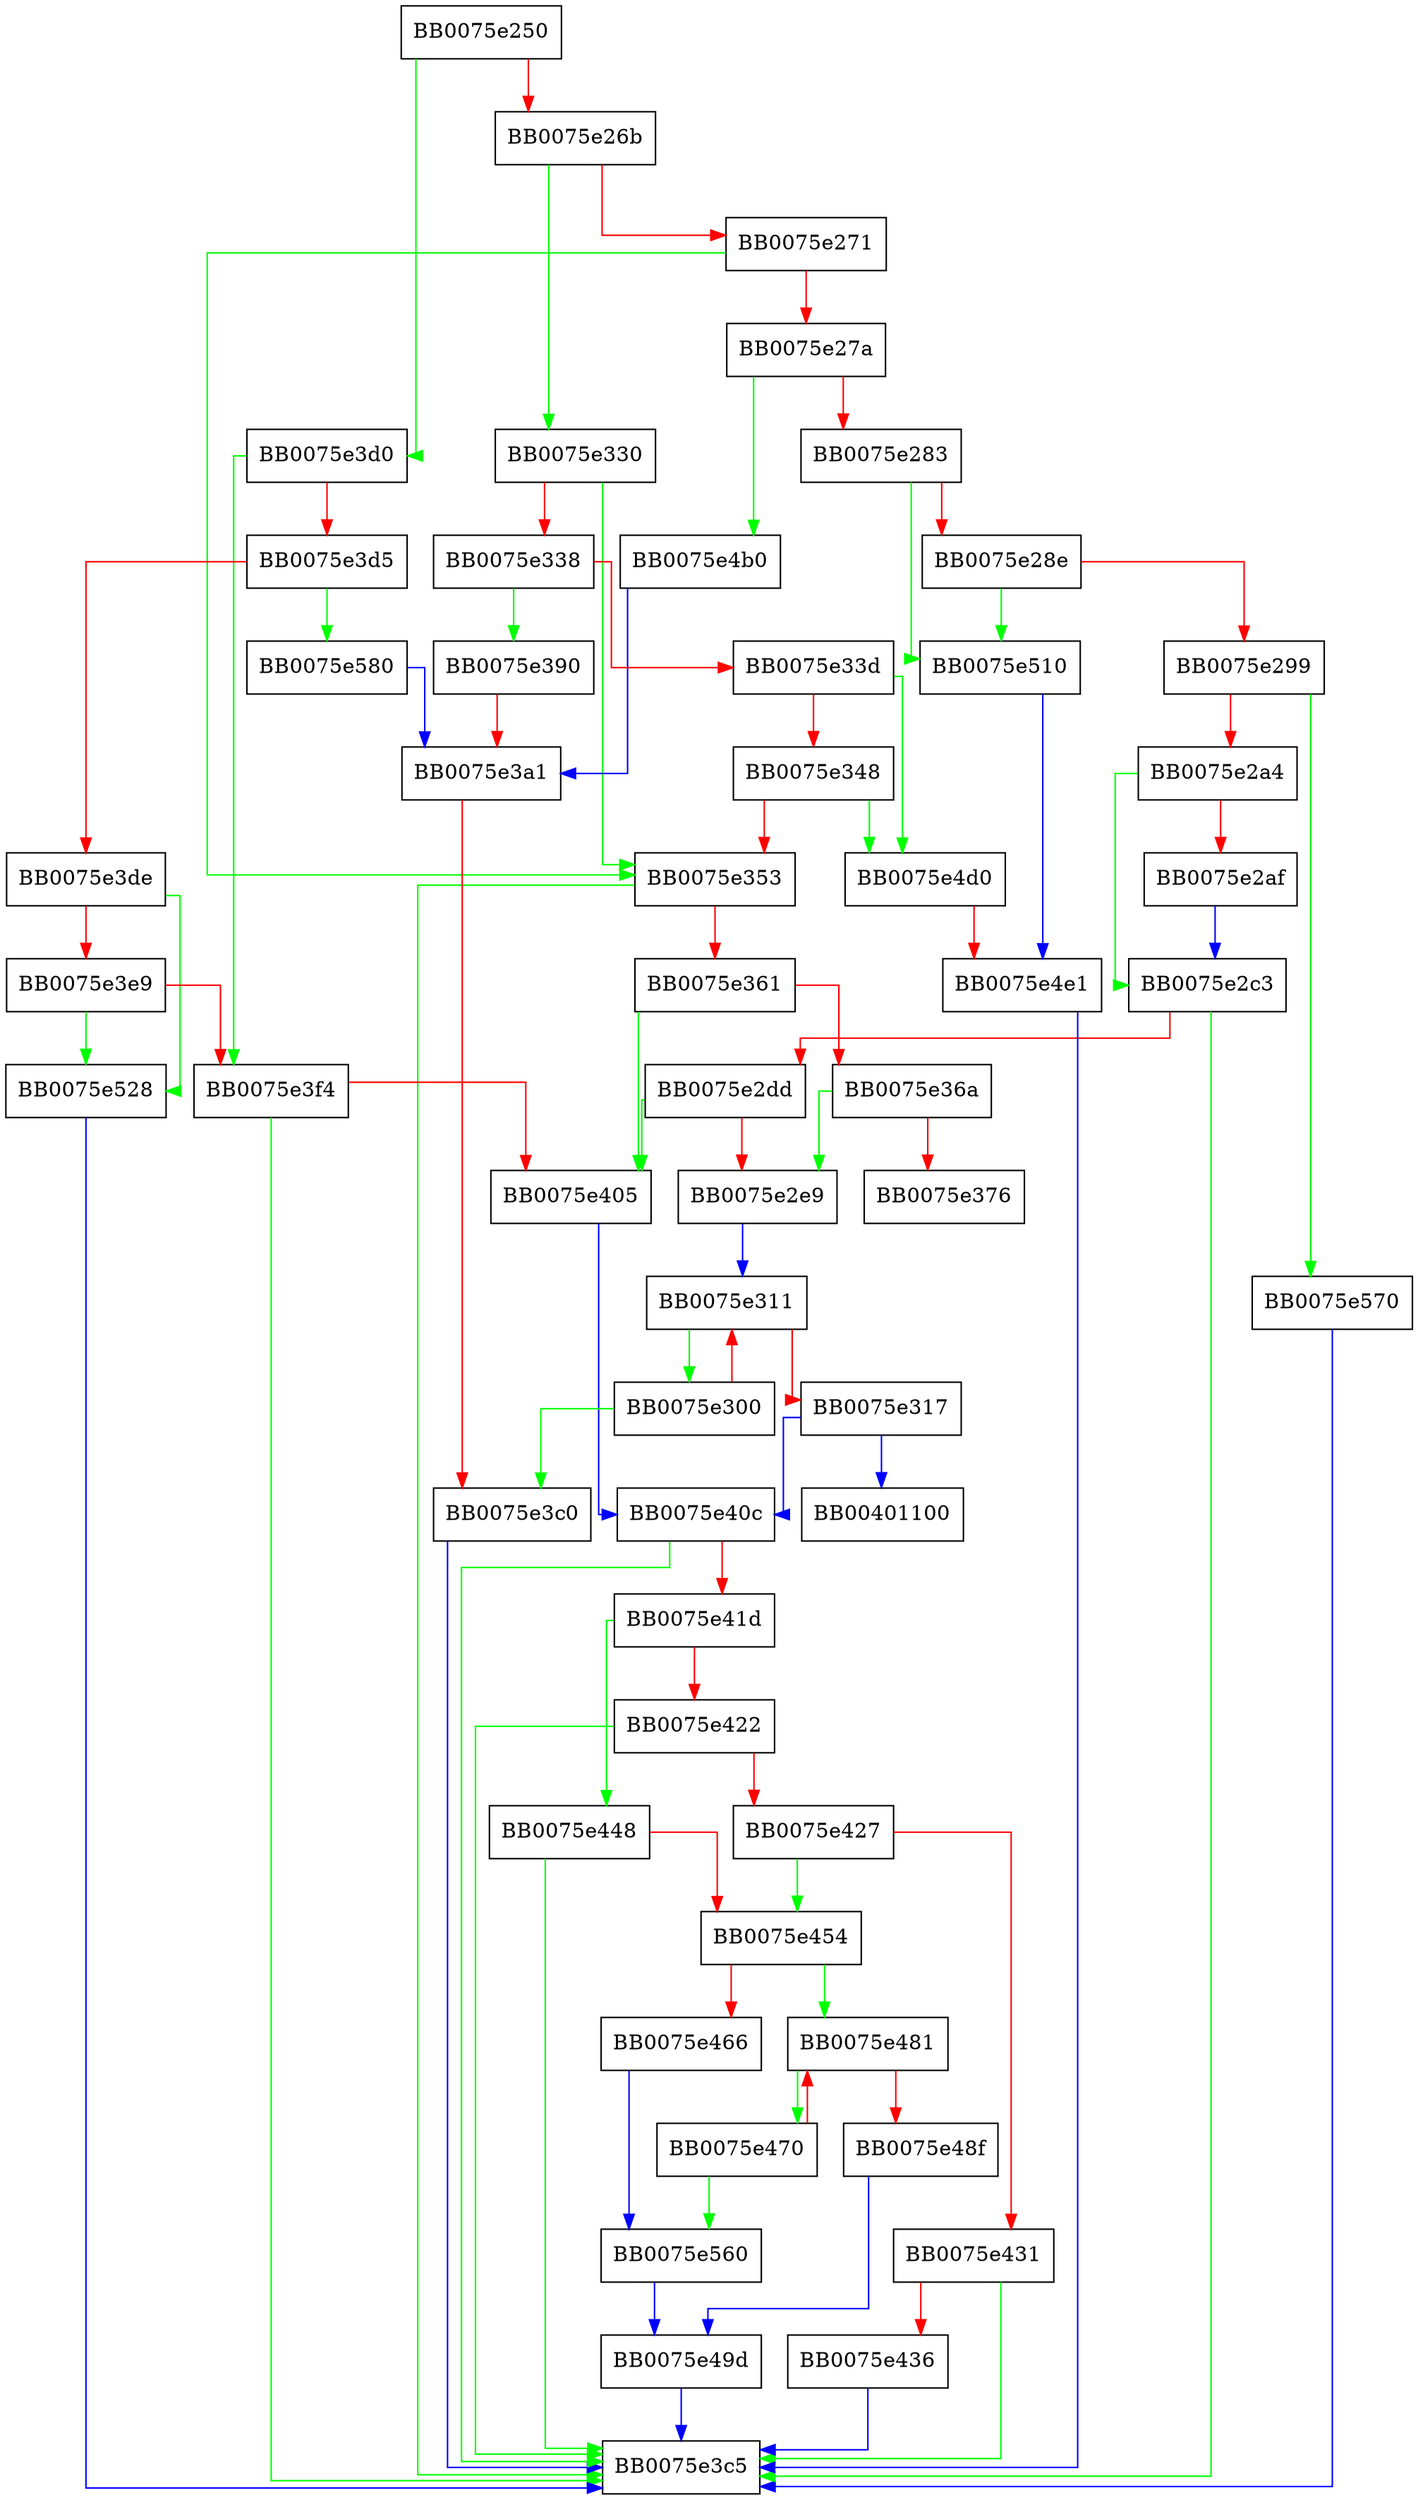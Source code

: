 digraph fix_dh_kdf_type {
  node [shape="box"];
  graph [splines=ortho];
  BB0075e250 -> BB0075e3d0 [color="green"];
  BB0075e250 -> BB0075e26b [color="red"];
  BB0075e26b -> BB0075e330 [color="green"];
  BB0075e26b -> BB0075e271 [color="red"];
  BB0075e271 -> BB0075e353 [color="green"];
  BB0075e271 -> BB0075e27a [color="red"];
  BB0075e27a -> BB0075e4b0 [color="green"];
  BB0075e27a -> BB0075e283 [color="red"];
  BB0075e283 -> BB0075e510 [color="green"];
  BB0075e283 -> BB0075e28e [color="red"];
  BB0075e28e -> BB0075e510 [color="green"];
  BB0075e28e -> BB0075e299 [color="red"];
  BB0075e299 -> BB0075e570 [color="green"];
  BB0075e299 -> BB0075e2a4 [color="red"];
  BB0075e2a4 -> BB0075e2c3 [color="green"];
  BB0075e2a4 -> BB0075e2af [color="red"];
  BB0075e2af -> BB0075e2c3 [color="blue"];
  BB0075e2c3 -> BB0075e3c5 [color="green"];
  BB0075e2c3 -> BB0075e2dd [color="red"];
  BB0075e2dd -> BB0075e405 [color="green"];
  BB0075e2dd -> BB0075e2e9 [color="red"];
  BB0075e2e9 -> BB0075e311 [color="blue"];
  BB0075e300 -> BB0075e3c0 [color="green"];
  BB0075e300 -> BB0075e311 [color="red"];
  BB0075e311 -> BB0075e300 [color="green"];
  BB0075e311 -> BB0075e317 [color="red"];
  BB0075e317 -> BB00401100 [color="blue"];
  BB0075e317 -> BB0075e40c [color="blue"];
  BB0075e330 -> BB0075e353 [color="green"];
  BB0075e330 -> BB0075e338 [color="red"];
  BB0075e338 -> BB0075e390 [color="green"];
  BB0075e338 -> BB0075e33d [color="red"];
  BB0075e33d -> BB0075e4d0 [color="green"];
  BB0075e33d -> BB0075e348 [color="red"];
  BB0075e348 -> BB0075e4d0 [color="green"];
  BB0075e348 -> BB0075e353 [color="red"];
  BB0075e353 -> BB0075e3c5 [color="green"];
  BB0075e353 -> BB0075e361 [color="red"];
  BB0075e361 -> BB0075e405 [color="green"];
  BB0075e361 -> BB0075e36a [color="red"];
  BB0075e36a -> BB0075e2e9 [color="green"];
  BB0075e36a -> BB0075e376 [color="red"];
  BB0075e390 -> BB0075e3a1 [color="red"];
  BB0075e3a1 -> BB0075e3c0 [color="red"];
  BB0075e3c0 -> BB0075e3c5 [color="blue"];
  BB0075e3d0 -> BB0075e3f4 [color="green"];
  BB0075e3d0 -> BB0075e3d5 [color="red"];
  BB0075e3d5 -> BB0075e580 [color="green"];
  BB0075e3d5 -> BB0075e3de [color="red"];
  BB0075e3de -> BB0075e528 [color="green"];
  BB0075e3de -> BB0075e3e9 [color="red"];
  BB0075e3e9 -> BB0075e528 [color="green"];
  BB0075e3e9 -> BB0075e3f4 [color="red"];
  BB0075e3f4 -> BB0075e3c5 [color="green"];
  BB0075e3f4 -> BB0075e405 [color="red"];
  BB0075e405 -> BB0075e40c [color="blue"];
  BB0075e40c -> BB0075e3c5 [color="green"];
  BB0075e40c -> BB0075e41d [color="red"];
  BB0075e41d -> BB0075e448 [color="green"];
  BB0075e41d -> BB0075e422 [color="red"];
  BB0075e422 -> BB0075e3c5 [color="green"];
  BB0075e422 -> BB0075e427 [color="red"];
  BB0075e427 -> BB0075e454 [color="green"];
  BB0075e427 -> BB0075e431 [color="red"];
  BB0075e431 -> BB0075e3c5 [color="green"];
  BB0075e431 -> BB0075e436 [color="red"];
  BB0075e436 -> BB0075e3c5 [color="blue"];
  BB0075e448 -> BB0075e3c5 [color="green"];
  BB0075e448 -> BB0075e454 [color="red"];
  BB0075e454 -> BB0075e481 [color="green"];
  BB0075e454 -> BB0075e466 [color="red"];
  BB0075e466 -> BB0075e560 [color="blue"];
  BB0075e470 -> BB0075e560 [color="green"];
  BB0075e470 -> BB0075e481 [color="red"];
  BB0075e481 -> BB0075e470 [color="green"];
  BB0075e481 -> BB0075e48f [color="red"];
  BB0075e48f -> BB0075e49d [color="blue"];
  BB0075e49d -> BB0075e3c5 [color="blue"];
  BB0075e4b0 -> BB0075e3a1 [color="blue"];
  BB0075e4d0 -> BB0075e4e1 [color="red"];
  BB0075e4e1 -> BB0075e3c5 [color="blue"];
  BB0075e510 -> BB0075e4e1 [color="blue"];
  BB0075e528 -> BB0075e3c5 [color="blue"];
  BB0075e560 -> BB0075e49d [color="blue"];
  BB0075e570 -> BB0075e3c5 [color="blue"];
  BB0075e580 -> BB0075e3a1 [color="blue"];
}